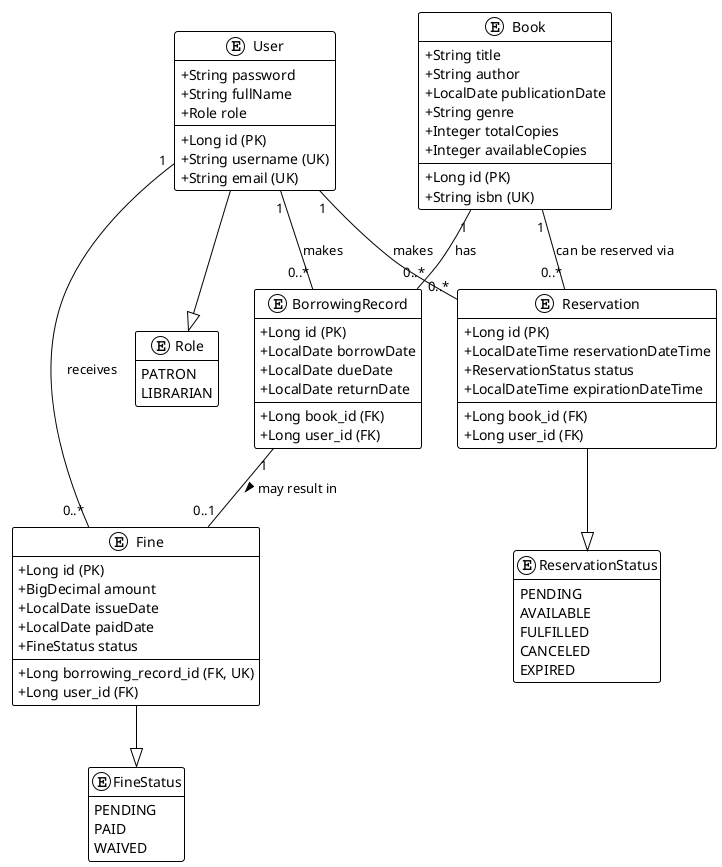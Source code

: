 @startuml
!theme plain

hide empty members
skinparam classAttributeIconSize 0

entity Book {
  + Long id (PK)
  + String title
  + String author
  + String isbn (UK)
  + LocalDate publicationDate
  + String genre
  + Integer totalCopies
  + Integer availableCopies
}

entity BorrowingRecord {
  + Long id (PK)
  + LocalDate borrowDate
  + LocalDate dueDate
  + LocalDate returnDate
  --
  + Long book_id (FK)
  + Long user_id (FK)
}

entity Fine {
  + Long id (PK)
  + BigDecimal amount
  + LocalDate issueDate
  + LocalDate paidDate
  + FineStatus status
  --
  + Long borrowing_record_id (FK, UK)
  + Long user_id (FK)
}

enum FineStatus {
  PENDING
  PAID
  WAIVED
}

entity Reservation {
  + Long id (PK)
  + LocalDateTime reservationDateTime
  + ReservationStatus status
  + LocalDateTime expirationDateTime
  --
  + Long book_id (FK)
  + Long user_id (FK)
}

enum ReservationStatus {
  PENDING
  AVAILABLE
  FULFILLED
  CANCELED
  EXPIRED
}

entity User {
  + Long id (PK)
  + String username (UK)
  + String password
  + String email (UK)
  + String fullName
  + Role role
}

enum Role {
  PATRON
  LIBRARIAN
}


Book "1" -- "0..*" BorrowingRecord : has
Book "1" -- "0..*" Reservation : can be reserved via

User "1" -- "0..*" BorrowingRecord : makes
User "1" -- "0..*" Fine : receives
User "1" -- "0..*" Reservation : makes

BorrowingRecord "1" -- "0..1" Fine : may result in >


Fine --|> FineStatus
Reservation --|> ReservationStatus
User --|> Role

@enduml